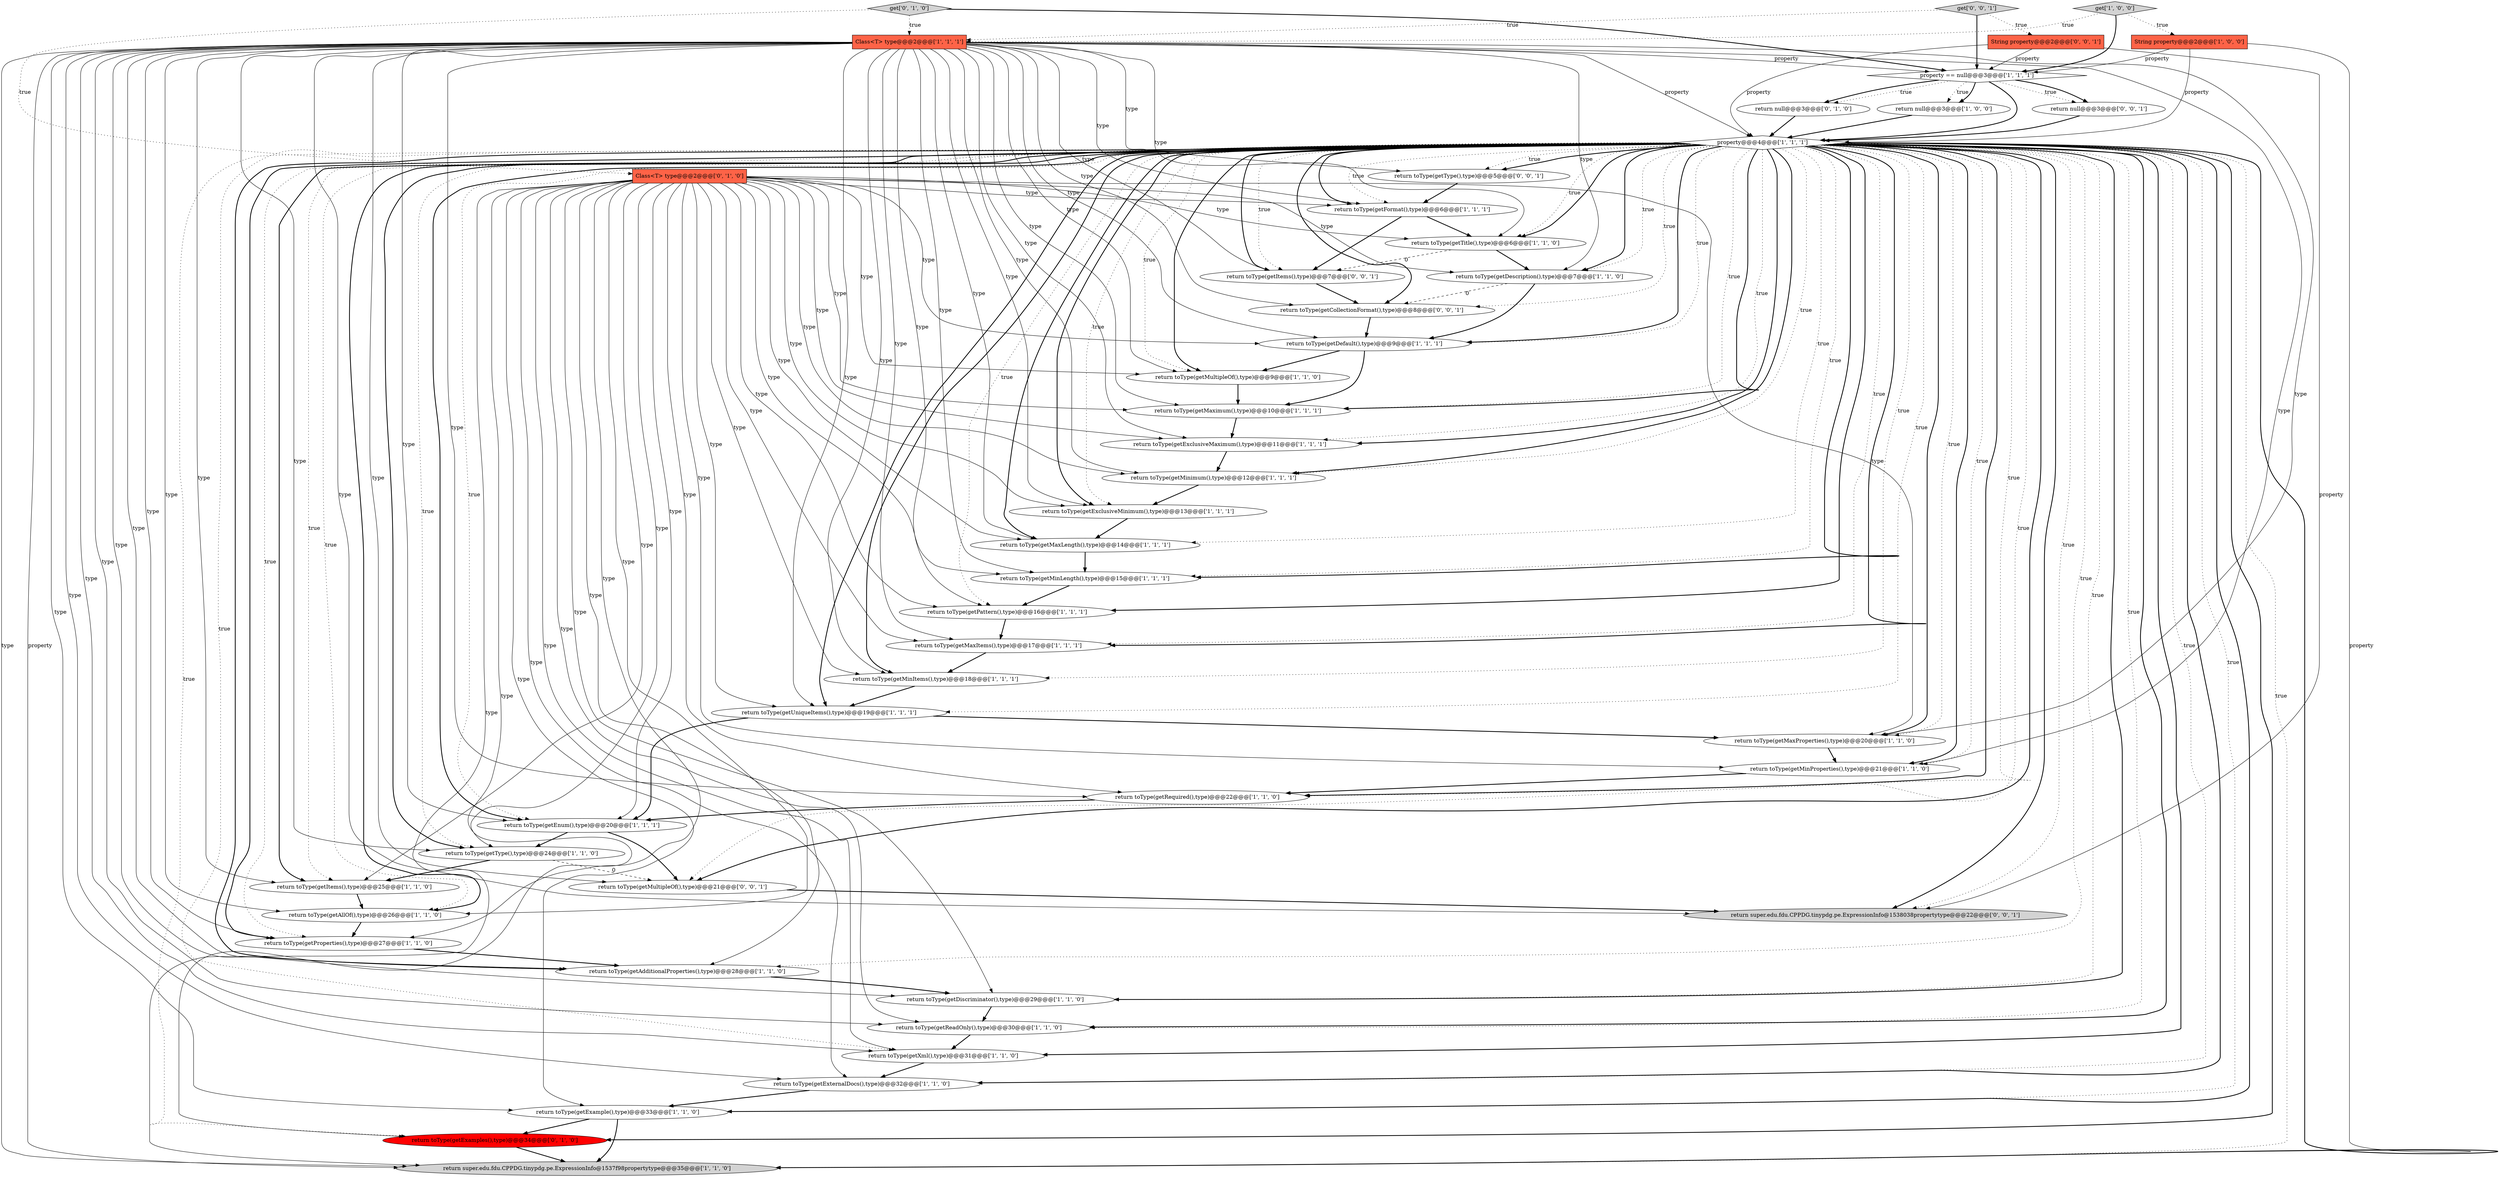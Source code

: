 digraph {
24 [style = filled, label = "return toType(getMinimum(),type)@@@12@@@['1', '1', '1']", fillcolor = white, shape = ellipse image = "AAA0AAABBB1BBB"];
5 [style = filled, label = "return null@@@3@@@['1', '0', '0']", fillcolor = white, shape = ellipse image = "AAA0AAABBB1BBB"];
8 [style = filled, label = "return toType(getType(),type)@@@24@@@['1', '1', '0']", fillcolor = white, shape = ellipse image = "AAA0AAABBB1BBB"];
21 [style = filled, label = "return toType(getAdditionalProperties(),type)@@@28@@@['1', '1', '0']", fillcolor = white, shape = ellipse image = "AAA0AAABBB1BBB"];
45 [style = filled, label = "return toType(getMultipleOf(),type)@@@21@@@['0', '0', '1']", fillcolor = white, shape = ellipse image = "AAA0AAABBB3BBB"];
22 [style = filled, label = "return toType(getEnum(),type)@@@20@@@['1', '1', '1']", fillcolor = white, shape = ellipse image = "AAA0AAABBB1BBB"];
4 [style = filled, label = "return toType(getMultipleOf(),type)@@@9@@@['1', '1', '0']", fillcolor = white, shape = ellipse image = "AAA0AAABBB1BBB"];
30 [style = filled, label = "Class<T> type@@@2@@@['1', '1', '1']", fillcolor = tomato, shape = box image = "AAA0AAABBB1BBB"];
9 [style = filled, label = "property@@@4@@@['1', '1', '1']", fillcolor = white, shape = diamond image = "AAA0AAABBB1BBB"];
0 [style = filled, label = "return toType(getExclusiveMaximum(),type)@@@11@@@['1', '1', '1']", fillcolor = white, shape = ellipse image = "AAA0AAABBB1BBB"];
41 [style = filled, label = "return toType(getType(),type)@@@5@@@['0', '0', '1']", fillcolor = white, shape = ellipse image = "AAA0AAABBB3BBB"];
33 [style = filled, label = "return toType(getMinLength(),type)@@@15@@@['1', '1', '1']", fillcolor = white, shape = ellipse image = "AAA0AAABBB1BBB"];
43 [style = filled, label = "return toType(getCollectionFormat(),type)@@@8@@@['0', '0', '1']", fillcolor = white, shape = ellipse image = "AAA0AAABBB3BBB"];
13 [style = filled, label = "return toType(getMinProperties(),type)@@@21@@@['1', '1', '0']", fillcolor = white, shape = ellipse image = "AAA0AAABBB1BBB"];
28 [style = filled, label = "return toType(getTitle(),type)@@@6@@@['1', '1', '0']", fillcolor = white, shape = ellipse image = "AAA0AAABBB1BBB"];
23 [style = filled, label = "property == null@@@3@@@['1', '1', '1']", fillcolor = white, shape = diamond image = "AAA0AAABBB1BBB"];
17 [style = filled, label = "return toType(getDefault(),type)@@@9@@@['1', '1', '1']", fillcolor = white, shape = ellipse image = "AAA0AAABBB1BBB"];
29 [style = filled, label = "return toType(getRequired(),type)@@@22@@@['1', '1', '0']", fillcolor = white, shape = ellipse image = "AAA0AAABBB1BBB"];
25 [style = filled, label = "return toType(getExample(),type)@@@33@@@['1', '1', '0']", fillcolor = white, shape = ellipse image = "AAA0AAABBB1BBB"];
31 [style = filled, label = "return toType(getDiscriminator(),type)@@@29@@@['1', '1', '0']", fillcolor = white, shape = ellipse image = "AAA0AAABBB1BBB"];
32 [style = filled, label = "return toType(getExternalDocs(),type)@@@32@@@['1', '1', '0']", fillcolor = white, shape = ellipse image = "AAA0AAABBB1BBB"];
15 [style = filled, label = "get['1', '0', '0']", fillcolor = lightgray, shape = diamond image = "AAA0AAABBB1BBB"];
10 [style = filled, label = "return toType(getItems(),type)@@@25@@@['1', '1', '0']", fillcolor = white, shape = ellipse image = "AAA0AAABBB1BBB"];
2 [style = filled, label = "return toType(getDescription(),type)@@@7@@@['1', '1', '0']", fillcolor = white, shape = ellipse image = "AAA0AAABBB1BBB"];
37 [style = filled, label = "return toType(getExamples(),type)@@@34@@@['0', '1', '0']", fillcolor = red, shape = ellipse image = "AAA1AAABBB2BBB"];
42 [style = filled, label = "return null@@@3@@@['0', '0', '1']", fillcolor = white, shape = ellipse image = "AAA0AAABBB3BBB"];
39 [style = filled, label = "Class<T> type@@@2@@@['0', '1', '0']", fillcolor = tomato, shape = box image = "AAA0AAABBB2BBB"];
14 [style = filled, label = "return toType(getXml(),type)@@@31@@@['1', '1', '0']", fillcolor = white, shape = ellipse image = "AAA0AAABBB1BBB"];
1 [style = filled, label = "return toType(getMaxProperties(),type)@@@20@@@['1', '1', '0']", fillcolor = white, shape = ellipse image = "AAA0AAABBB1BBB"];
3 [style = filled, label = "return toType(getMaximum(),type)@@@10@@@['1', '1', '1']", fillcolor = white, shape = ellipse image = "AAA0AAABBB1BBB"];
27 [style = filled, label = "return toType(getFormat(),type)@@@6@@@['1', '1', '1']", fillcolor = white, shape = ellipse image = "AAA0AAABBB1BBB"];
6 [style = filled, label = "return toType(getReadOnly(),type)@@@30@@@['1', '1', '0']", fillcolor = white, shape = ellipse image = "AAA0AAABBB1BBB"];
46 [style = filled, label = "get['0', '0', '1']", fillcolor = lightgray, shape = diamond image = "AAA0AAABBB3BBB"];
18 [style = filled, label = "return toType(getProperties(),type)@@@27@@@['1', '1', '0']", fillcolor = white, shape = ellipse image = "AAA0AAABBB1BBB"];
20 [style = filled, label = "return toType(getAllOf(),type)@@@26@@@['1', '1', '0']", fillcolor = white, shape = ellipse image = "AAA0AAABBB1BBB"];
11 [style = filled, label = "return toType(getMinItems(),type)@@@18@@@['1', '1', '1']", fillcolor = white, shape = ellipse image = "AAA0AAABBB1BBB"];
36 [style = filled, label = "get['0', '1', '0']", fillcolor = lightgray, shape = diamond image = "AAA0AAABBB2BBB"];
35 [style = filled, label = "return toType(getMaxLength(),type)@@@14@@@['1', '1', '1']", fillcolor = white, shape = ellipse image = "AAA0AAABBB1BBB"];
7 [style = filled, label = "return toType(getPattern(),type)@@@16@@@['1', '1', '1']", fillcolor = white, shape = ellipse image = "AAA0AAABBB1BBB"];
38 [style = filled, label = "return null@@@3@@@['0', '1', '0']", fillcolor = white, shape = ellipse image = "AAA0AAABBB2BBB"];
16 [style = filled, label = "String property@@@2@@@['1', '0', '0']", fillcolor = tomato, shape = box image = "AAA0AAABBB1BBB"];
40 [style = filled, label = "return toType(getItems(),type)@@@7@@@['0', '0', '1']", fillcolor = white, shape = ellipse image = "AAA0AAABBB3BBB"];
44 [style = filled, label = "String property@@@2@@@['0', '0', '1']", fillcolor = tomato, shape = box image = "AAA0AAABBB3BBB"];
12 [style = filled, label = "return toType(getUniqueItems(),type)@@@19@@@['1', '1', '1']", fillcolor = white, shape = ellipse image = "AAA0AAABBB1BBB"];
47 [style = filled, label = "return super.edu.fdu.CPPDG.tinypdg.pe.ExpressionInfo@1538038propertytype@@@22@@@['0', '0', '1']", fillcolor = lightgray, shape = ellipse image = "AAA0AAABBB3BBB"];
26 [style = filled, label = "return toType(getExclusiveMinimum(),type)@@@13@@@['1', '1', '1']", fillcolor = white, shape = ellipse image = "AAA0AAABBB1BBB"];
19 [style = filled, label = "return super.edu.fdu.CPPDG.tinypdg.pe.ExpressionInfo@1537f98propertytype@@@35@@@['1', '1', '0']", fillcolor = lightgray, shape = ellipse image = "AAA0AAABBB1BBB"];
34 [style = filled, label = "return toType(getMaxItems(),type)@@@17@@@['1', '1', '1']", fillcolor = white, shape = ellipse image = "AAA0AAABBB1BBB"];
39->21 [style = solid, label="type"];
8->10 [style = bold, label=""];
9->12 [style = dotted, label="true"];
9->35 [style = dotted, label="true"];
39->8 [style = solid, label="type"];
9->11 [style = bold, label=""];
30->17 [style = solid, label="type"];
5->9 [style = bold, label=""];
39->14 [style = solid, label="type"];
30->6 [style = solid, label="type"];
30->27 [style = solid, label="type"];
30->32 [style = solid, label="type"];
30->9 [style = solid, label="property"];
27->28 [style = bold, label=""];
42->9 [style = bold, label=""];
23->5 [style = dotted, label="true"];
9->37 [style = dotted, label="true"];
9->10 [style = bold, label=""];
9->43 [style = bold, label=""];
9->7 [style = bold, label=""];
1->13 [style = bold, label=""];
9->35 [style = bold, label=""];
9->37 [style = bold, label=""];
30->11 [style = solid, label="type"];
9->6 [style = bold, label=""];
15->30 [style = dotted, label="true"];
9->26 [style = bold, label=""];
22->8 [style = bold, label=""];
30->26 [style = solid, label="type"];
30->3 [style = solid, label="type"];
21->31 [style = bold, label=""];
31->6 [style = bold, label=""];
36->39 [style = dotted, label="true"];
30->14 [style = solid, label="type"];
0->24 [style = bold, label=""];
26->35 [style = bold, label=""];
32->25 [style = bold, label=""];
9->21 [style = bold, label=""];
9->14 [style = bold, label=""];
25->19 [style = bold, label=""];
30->28 [style = solid, label="type"];
30->19 [style = solid, label="type"];
9->13 [style = bold, label=""];
9->47 [style = bold, label=""];
9->29 [style = bold, label=""];
39->22 [style = solid, label="type"];
30->23 [style = solid, label="property"];
9->24 [style = bold, label=""];
9->32 [style = dotted, label="true"];
46->30 [style = dotted, label="true"];
9->28 [style = dotted, label="true"];
12->22 [style = bold, label=""];
9->40 [style = bold, label=""];
9->41 [style = dotted, label="true"];
33->7 [style = bold, label=""];
30->10 [style = solid, label="type"];
4->3 [style = bold, label=""];
9->33 [style = dotted, label="true"];
9->26 [style = dotted, label="true"];
30->22 [style = solid, label="type"];
39->11 [style = solid, label="type"];
30->24 [style = solid, label="type"];
44->9 [style = solid, label="property"];
9->2 [style = bold, label=""];
9->33 [style = bold, label=""];
30->31 [style = solid, label="type"];
30->8 [style = solid, label="type"];
9->32 [style = bold, label=""];
39->18 [style = solid, label="type"];
9->31 [style = dotted, label="true"];
9->17 [style = bold, label=""];
44->47 [style = solid, label="property"];
11->12 [style = bold, label=""];
30->45 [style = solid, label="type"];
9->21 [style = dotted, label="true"];
15->16 [style = dotted, label="true"];
23->42 [style = dotted, label="true"];
9->8 [style = bold, label=""];
12->1 [style = bold, label=""];
3->0 [style = bold, label=""];
9->8 [style = dotted, label="true"];
16->23 [style = solid, label="property"];
2->43 [style = dashed, label="0"];
20->18 [style = bold, label=""];
39->6 [style = solid, label="type"];
9->24 [style = dotted, label="true"];
39->25 [style = solid, label="type"];
25->37 [style = bold, label=""];
39->2 [style = solid, label="type"];
39->24 [style = solid, label="type"];
9->13 [style = dotted, label="true"];
39->33 [style = solid, label="type"];
9->43 [style = dotted, label="true"];
30->0 [style = solid, label="type"];
9->4 [style = dotted, label="true"];
9->1 [style = bold, label=""];
9->10 [style = dotted, label="true"];
30->18 [style = solid, label="type"];
9->3 [style = dotted, label="true"];
39->27 [style = solid, label="type"];
9->22 [style = bold, label=""];
2->17 [style = bold, label=""];
9->0 [style = dotted, label="true"];
41->27 [style = bold, label=""];
23->5 [style = bold, label=""];
30->19 [style = solid, label="property"];
22->45 [style = bold, label=""];
39->26 [style = solid, label="type"];
39->13 [style = solid, label="type"];
9->31 [style = bold, label=""];
30->4 [style = solid, label="type"];
9->11 [style = dotted, label="true"];
28->40 [style = dashed, label="0"];
30->35 [style = solid, label="type"];
30->7 [style = solid, label="type"];
38->9 [style = bold, label=""];
30->29 [style = solid, label="type"];
9->20 [style = bold, label=""];
39->19 [style = solid, label="type"];
39->31 [style = solid, label="type"];
39->37 [style = solid, label="type"];
23->42 [style = bold, label=""];
39->35 [style = solid, label="type"];
9->27 [style = bold, label=""];
9->28 [style = bold, label=""];
39->29 [style = solid, label="type"];
23->38 [style = dotted, label="true"];
24->26 [style = bold, label=""];
43->17 [style = bold, label=""];
30->12 [style = solid, label="type"];
9->19 [style = dotted, label="true"];
9->18 [style = bold, label=""];
9->45 [style = dotted, label="true"];
39->28 [style = solid, label="type"];
9->20 [style = dotted, label="true"];
30->41 [style = solid, label="type"];
9->1 [style = dotted, label="true"];
17->3 [style = bold, label=""];
9->19 [style = bold, label=""];
9->3 [style = bold, label=""];
9->12 [style = bold, label=""];
18->21 [style = bold, label=""];
40->43 [style = bold, label=""];
9->7 [style = dotted, label="true"];
9->22 [style = dotted, label="true"];
14->32 [style = bold, label=""];
46->23 [style = bold, label=""];
36->30 [style = dotted, label="true"];
17->4 [style = bold, label=""];
30->21 [style = solid, label="type"];
30->13 [style = solid, label="type"];
30->47 [style = solid, label="type"];
30->43 [style = solid, label="type"];
15->23 [style = bold, label=""];
9->29 [style = dotted, label="true"];
30->25 [style = solid, label="type"];
10->20 [style = bold, label=""];
9->0 [style = bold, label=""];
9->17 [style = dotted, label="true"];
9->4 [style = bold, label=""];
35->33 [style = bold, label=""];
16->19 [style = solid, label="property"];
39->32 [style = solid, label="type"];
39->3 [style = solid, label="type"];
46->44 [style = dotted, label="true"];
30->34 [style = solid, label="type"];
30->1 [style = solid, label="type"];
9->6 [style = dotted, label="true"];
9->14 [style = dotted, label="true"];
34->11 [style = bold, label=""];
9->25 [style = dotted, label="true"];
39->4 [style = solid, label="type"];
9->27 [style = dotted, label="true"];
6->14 [style = bold, label=""];
9->41 [style = bold, label=""];
28->2 [style = bold, label=""];
13->29 [style = bold, label=""];
7->34 [style = bold, label=""];
36->23 [style = bold, label=""];
16->9 [style = solid, label="property"];
39->10 [style = solid, label="type"];
39->17 [style = solid, label="type"];
9->34 [style = dotted, label="true"];
9->45 [style = bold, label=""];
9->2 [style = dotted, label="true"];
9->25 [style = bold, label=""];
23->38 [style = bold, label=""];
39->0 [style = solid, label="type"];
45->47 [style = bold, label=""];
8->45 [style = dashed, label="0"];
9->18 [style = dotted, label="true"];
39->1 [style = solid, label="type"];
9->47 [style = dotted, label="true"];
30->20 [style = solid, label="type"];
39->7 [style = solid, label="type"];
9->40 [style = dotted, label="true"];
39->34 [style = solid, label="type"];
29->22 [style = bold, label=""];
30->2 [style = solid, label="type"];
39->12 [style = solid, label="type"];
37->19 [style = bold, label=""];
27->40 [style = bold, label=""];
30->33 [style = solid, label="type"];
44->23 [style = solid, label="property"];
23->9 [style = bold, label=""];
39->20 [style = solid, label="type"];
30->40 [style = solid, label="type"];
9->34 [style = bold, label=""];
}
